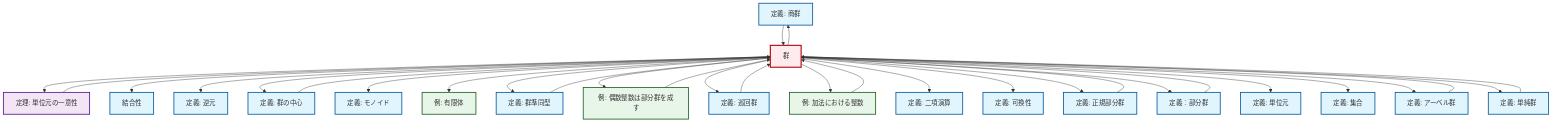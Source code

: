 graph TD
    classDef definition fill:#e1f5fe,stroke:#01579b,stroke-width:2px
    classDef theorem fill:#f3e5f5,stroke:#4a148c,stroke-width:2px
    classDef axiom fill:#fff3e0,stroke:#e65100,stroke-width:2px
    classDef example fill:#e8f5e9,stroke:#1b5e20,stroke-width:2px
    classDef current fill:#ffebee,stroke:#b71c1c,stroke-width:3px
    def-quotient-group["定義: 商群"]:::definition
    ex-even-integers-subgroup["例: 偶数整数は部分群を成す"]:::example
    def-abelian-group["定義: アーベル群"]:::definition
    def-associativity["結合性"]:::definition
    ex-finite-field["例: 有限体"]:::example
    def-subgroup["定義：部分群"]:::definition
    thm-unique-identity["定理: 単位元の一意性"]:::theorem
    def-commutativity["定義: 可換性"]:::definition
    def-monoid["定義: モノイド"]:::definition
    def-cyclic-group["定義: 巡回群"]:::definition
    def-simple-group["定義: 単純群"]:::definition
    def-set["定義: 集合"]:::definition
    def-homomorphism["定義: 群準同型"]:::definition
    def-center-of-group["定義: 群の中心"]:::definition
    def-identity-element["定義: 単位元"]:::definition
    def-group["群"]:::definition
    def-normal-subgroup["定義: 正規部分群"]:::definition
    def-inverse-element["定義: 逆元"]:::definition
    def-binary-operation["定義: 二項演算"]:::definition
    ex-integers-addition["例: 加法における整数"]:::example
    ex-integers-addition --> def-group
    def-center-of-group --> def-group
    def-group --> thm-unique-identity
    def-subgroup --> def-group
    def-group --> def-associativity
    def-group --> def-inverse-element
    def-group --> def-center-of-group
    def-group --> def-monoid
    def-normal-subgroup --> def-group
    ex-even-integers-subgroup --> def-group
    def-group --> ex-finite-field
    def-group --> def-homomorphism
    def-group --> ex-even-integers-subgroup
    def-abelian-group --> def-group
    def-group --> def-cyclic-group
    thm-unique-identity --> def-group
    def-quotient-group --> def-group
    def-group --> def-quotient-group
    def-group --> ex-integers-addition
    def-group --> def-binary-operation
    def-group --> def-commutativity
    def-group --> def-normal-subgroup
    def-group --> def-subgroup
    def-group --> def-identity-element
    def-group --> def-set
    def-simple-group --> def-group
    def-group --> def-abelian-group
    def-cyclic-group --> def-group
    def-group --> def-simple-group
    def-homomorphism --> def-group
    class def-group current